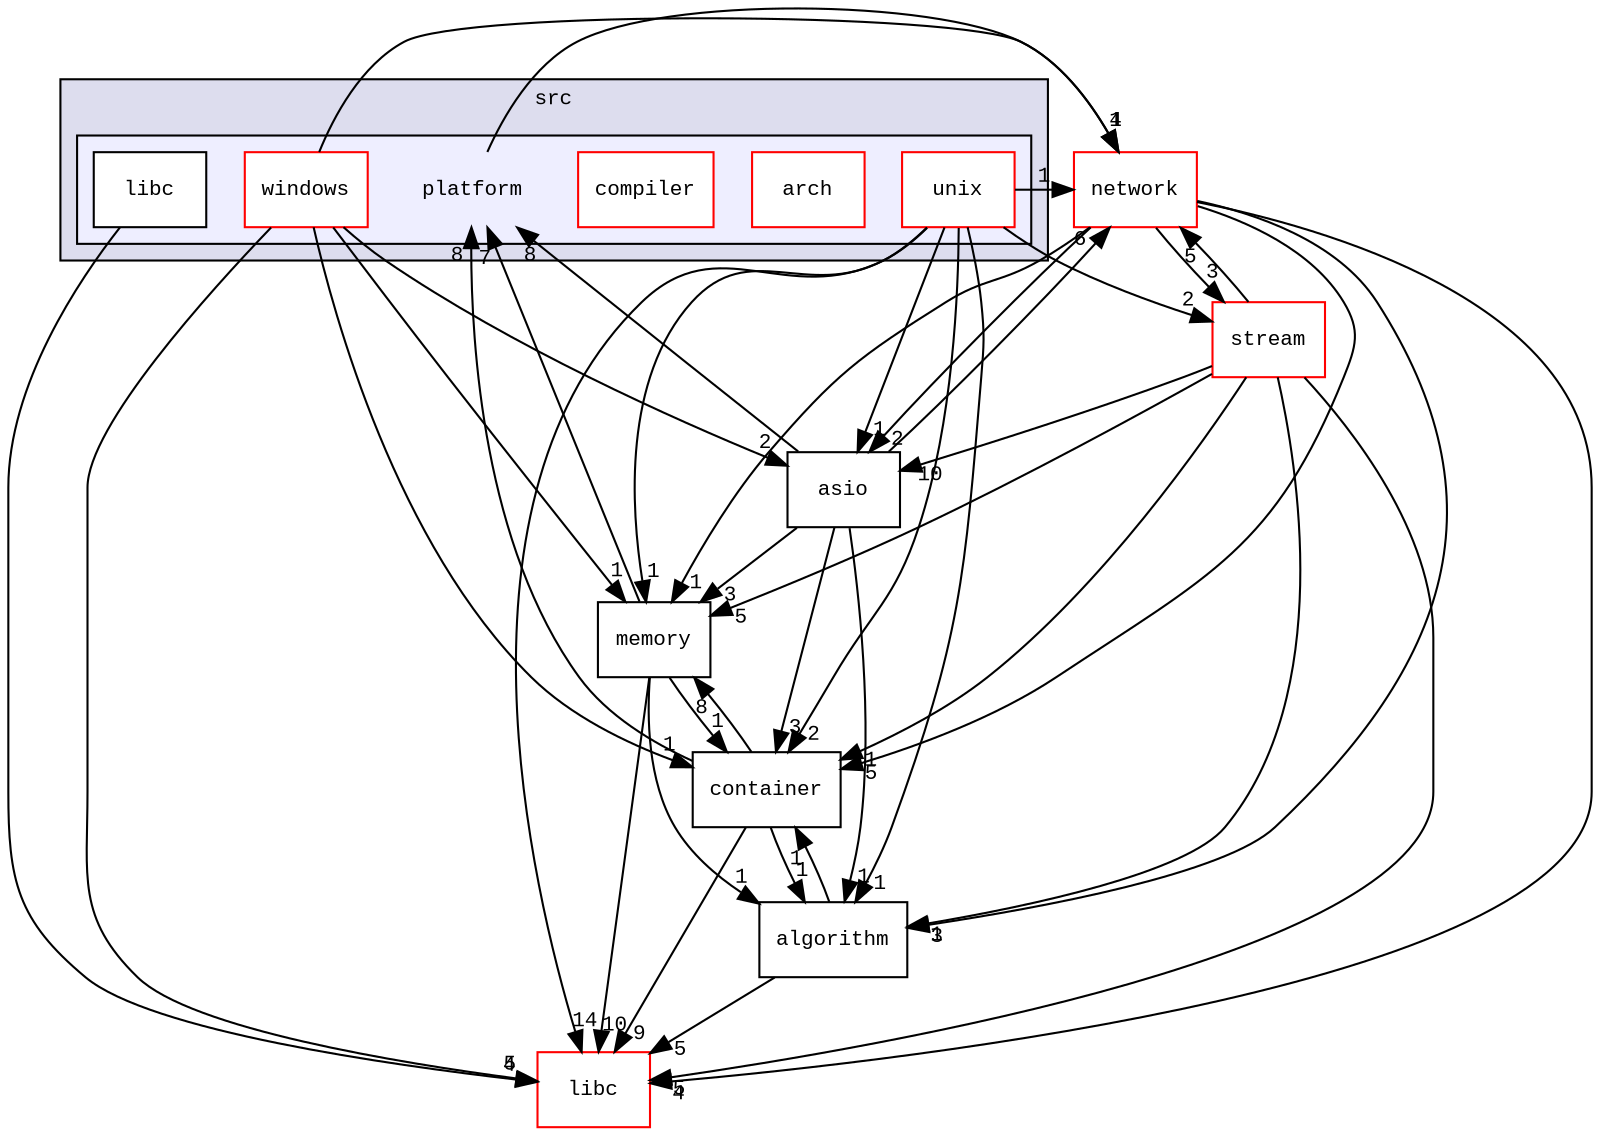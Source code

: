digraph "src/platform" {
  compound=true
  node [ fontsize="10", fontname="CourierNew"];
  edge [ labelfontsize="10", labelfontname="CourierNew"];
  subgraph clusterdir_68267d1309a1af8e8297ef4c3efbcdba {
    graph [ bgcolor="#ddddee", pencolor="black", label="src" fontname="CourierNew", fontsize="10", URL="dir_68267d1309a1af8e8297ef4c3efbcdba.html"]
  subgraph clusterdir_4b68c2fef3e151b6b93d5e93b14f1857 {
    graph [ bgcolor="#eeeeff", pencolor="black", label="" URL="dir_4b68c2fef3e151b6b93d5e93b14f1857.html"];
    dir_4b68c2fef3e151b6b93d5e93b14f1857 [shape=plaintext label="platform"];
    dir_8bf659eacecafac0fa90b122c51e0b69 [shape=box label="arch" color="red" fillcolor="white" style="filled" URL="dir_8bf659eacecafac0fa90b122c51e0b69.html"];
    dir_31674bb9086b2649402b7d214024e1a6 [shape=box label="compiler" color="red" fillcolor="white" style="filled" URL="dir_31674bb9086b2649402b7d214024e1a6.html"];
    dir_27c3bd702c40a55e7d9bfd68fe1fc83e [shape=box label="libc" color="black" fillcolor="white" style="filled" URL="dir_27c3bd702c40a55e7d9bfd68fe1fc83e.html"];
    dir_83e2b64a10515ed18dc4eda71a3d7e37 [shape=box label="unix" color="red" fillcolor="white" style="filled" URL="dir_83e2b64a10515ed18dc4eda71a3d7e37.html"];
    dir_972f138192ae14f23850fe4a6433774e [shape=box label="windows" color="red" fillcolor="white" style="filled" URL="dir_972f138192ae14f23850fe4a6433774e.html"];
  }
  }
  dir_090521d29e73b40f7fc0a63254d8965e [shape=box label="stream" fillcolor="white" style="filled" color="red" URL="dir_090521d29e73b40f7fc0a63254d8965e.html"];
  dir_94d7edf6f8f3d9af5fd63c44172da41c [shape=box label="memory" URL="dir_94d7edf6f8f3d9af5fd63c44172da41c.html"];
  dir_1b313d86a3cedf427c8a82c0995b1bb6 [shape=box label="container" URL="dir_1b313d86a3cedf427c8a82c0995b1bb6.html"];
  dir_16a916fe4812f76ff8ca083dfa2c5cc7 [shape=box label="asio" URL="dir_16a916fe4812f76ff8ca083dfa2c5cc7.html"];
  dir_ee3448fa1dc3d93b4fb7d6fba5be0d5c [shape=box label="libc" fillcolor="white" style="filled" color="red" URL="dir_ee3448fa1dc3d93b4fb7d6fba5be0d5c.html"];
  dir_fc4c7f03e1a69a98c370fae55a743828 [shape=box label="network" fillcolor="white" style="filled" color="red" URL="dir_fc4c7f03e1a69a98c370fae55a743828.html"];
  dir_fbc178c12bd249518b3c0868875b8083 [shape=box label="algorithm" URL="dir_fbc178c12bd249518b3c0868875b8083.html"];
  dir_27c3bd702c40a55e7d9bfd68fe1fc83e->dir_ee3448fa1dc3d93b4fb7d6fba5be0d5c [headlabel="4", labeldistance=1.5 headhref="dir_000033_000006.html"];
  dir_94d7edf6f8f3d9af5fd63c44172da41c->dir_1b313d86a3cedf427c8a82c0995b1bb6 [headlabel="1", labeldistance=1.5 headhref="dir_000019_000004.html"];
  dir_94d7edf6f8f3d9af5fd63c44172da41c->dir_ee3448fa1dc3d93b4fb7d6fba5be0d5c [headlabel="10", labeldistance=1.5 headhref="dir_000019_000006.html"];
  dir_94d7edf6f8f3d9af5fd63c44172da41c->dir_4b68c2fef3e151b6b93d5e93b14f1857 [headlabel="7", labeldistance=1.5 headhref="dir_000019_000026.html"];
  dir_94d7edf6f8f3d9af5fd63c44172da41c->dir_fbc178c12bd249518b3c0868875b8083 [headlabel="1", labeldistance=1.5 headhref="dir_000019_000001.html"];
  dir_090521d29e73b40f7fc0a63254d8965e->dir_94d7edf6f8f3d9af5fd63c44172da41c [headlabel="5", labeldistance=1.5 headhref="dir_000043_000019.html"];
  dir_090521d29e73b40f7fc0a63254d8965e->dir_1b313d86a3cedf427c8a82c0995b1bb6 [headlabel="1", labeldistance=1.5 headhref="dir_000043_000004.html"];
  dir_090521d29e73b40f7fc0a63254d8965e->dir_16a916fe4812f76ff8ca083dfa2c5cc7 [headlabel="10", labeldistance=1.5 headhref="dir_000043_000002.html"];
  dir_090521d29e73b40f7fc0a63254d8965e->dir_ee3448fa1dc3d93b4fb7d6fba5be0d5c [headlabel="5", labeldistance=1.5 headhref="dir_000043_000006.html"];
  dir_090521d29e73b40f7fc0a63254d8965e->dir_fc4c7f03e1a69a98c370fae55a743828 [headlabel="5", labeldistance=1.5 headhref="dir_000043_000020.html"];
  dir_090521d29e73b40f7fc0a63254d8965e->dir_fbc178c12bd249518b3c0868875b8083 [headlabel="1", labeldistance=1.5 headhref="dir_000043_000001.html"];
  dir_972f138192ae14f23850fe4a6433774e->dir_94d7edf6f8f3d9af5fd63c44172da41c [headlabel="1", labeldistance=1.5 headhref="dir_000038_000019.html"];
  dir_972f138192ae14f23850fe4a6433774e->dir_1b313d86a3cedf427c8a82c0995b1bb6 [headlabel="1", labeldistance=1.5 headhref="dir_000038_000004.html"];
  dir_972f138192ae14f23850fe4a6433774e->dir_16a916fe4812f76ff8ca083dfa2c5cc7 [headlabel="2", labeldistance=1.5 headhref="dir_000038_000002.html"];
  dir_972f138192ae14f23850fe4a6433774e->dir_ee3448fa1dc3d93b4fb7d6fba5be0d5c [headlabel="5", labeldistance=1.5 headhref="dir_000038_000006.html"];
  dir_972f138192ae14f23850fe4a6433774e->dir_fc4c7f03e1a69a98c370fae55a743828 [headlabel="1", labeldistance=1.5 headhref="dir_000038_000020.html"];
  dir_1b313d86a3cedf427c8a82c0995b1bb6->dir_94d7edf6f8f3d9af5fd63c44172da41c [headlabel="8", labeldistance=1.5 headhref="dir_000004_000019.html"];
  dir_1b313d86a3cedf427c8a82c0995b1bb6->dir_ee3448fa1dc3d93b4fb7d6fba5be0d5c [headlabel="9", labeldistance=1.5 headhref="dir_000004_000006.html"];
  dir_1b313d86a3cedf427c8a82c0995b1bb6->dir_4b68c2fef3e151b6b93d5e93b14f1857 [headlabel="8", labeldistance=1.5 headhref="dir_000004_000026.html"];
  dir_1b313d86a3cedf427c8a82c0995b1bb6->dir_fbc178c12bd249518b3c0868875b8083 [headlabel="1", labeldistance=1.5 headhref="dir_000004_000001.html"];
  dir_83e2b64a10515ed18dc4eda71a3d7e37->dir_090521d29e73b40f7fc0a63254d8965e [headlabel="2", labeldistance=1.5 headhref="dir_000034_000043.html"];
  dir_83e2b64a10515ed18dc4eda71a3d7e37->dir_94d7edf6f8f3d9af5fd63c44172da41c [headlabel="1", labeldistance=1.5 headhref="dir_000034_000019.html"];
  dir_83e2b64a10515ed18dc4eda71a3d7e37->dir_1b313d86a3cedf427c8a82c0995b1bb6 [headlabel="2", labeldistance=1.5 headhref="dir_000034_000004.html"];
  dir_83e2b64a10515ed18dc4eda71a3d7e37->dir_16a916fe4812f76ff8ca083dfa2c5cc7 [headlabel="1", labeldistance=1.5 headhref="dir_000034_000002.html"];
  dir_83e2b64a10515ed18dc4eda71a3d7e37->dir_ee3448fa1dc3d93b4fb7d6fba5be0d5c [headlabel="14", labeldistance=1.5 headhref="dir_000034_000006.html"];
  dir_83e2b64a10515ed18dc4eda71a3d7e37->dir_fc4c7f03e1a69a98c370fae55a743828 [headlabel="1", labeldistance=1.5 headhref="dir_000034_000020.html"];
  dir_83e2b64a10515ed18dc4eda71a3d7e37->dir_fbc178c12bd249518b3c0868875b8083 [headlabel="1", labeldistance=1.5 headhref="dir_000034_000001.html"];
  dir_16a916fe4812f76ff8ca083dfa2c5cc7->dir_94d7edf6f8f3d9af5fd63c44172da41c [headlabel="3", labeldistance=1.5 headhref="dir_000002_000019.html"];
  dir_16a916fe4812f76ff8ca083dfa2c5cc7->dir_1b313d86a3cedf427c8a82c0995b1bb6 [headlabel="3", labeldistance=1.5 headhref="dir_000002_000004.html"];
  dir_16a916fe4812f76ff8ca083dfa2c5cc7->dir_4b68c2fef3e151b6b93d5e93b14f1857 [headlabel="8", labeldistance=1.5 headhref="dir_000002_000026.html"];
  dir_16a916fe4812f76ff8ca083dfa2c5cc7->dir_fc4c7f03e1a69a98c370fae55a743828 [headlabel="6", labeldistance=1.5 headhref="dir_000002_000020.html"];
  dir_16a916fe4812f76ff8ca083dfa2c5cc7->dir_fbc178c12bd249518b3c0868875b8083 [headlabel="1", labeldistance=1.5 headhref="dir_000002_000001.html"];
  dir_4b68c2fef3e151b6b93d5e93b14f1857->dir_fc4c7f03e1a69a98c370fae55a743828 [headlabel="4", labeldistance=1.5 headhref="dir_000026_000020.html"];
  dir_fc4c7f03e1a69a98c370fae55a743828->dir_090521d29e73b40f7fc0a63254d8965e [headlabel="3", labeldistance=1.5 headhref="dir_000020_000043.html"];
  dir_fc4c7f03e1a69a98c370fae55a743828->dir_94d7edf6f8f3d9af5fd63c44172da41c [headlabel="1", labeldistance=1.5 headhref="dir_000020_000019.html"];
  dir_fc4c7f03e1a69a98c370fae55a743828->dir_1b313d86a3cedf427c8a82c0995b1bb6 [headlabel="5", labeldistance=1.5 headhref="dir_000020_000004.html"];
  dir_fc4c7f03e1a69a98c370fae55a743828->dir_16a916fe4812f76ff8ca083dfa2c5cc7 [headlabel="2", labeldistance=1.5 headhref="dir_000020_000002.html"];
  dir_fc4c7f03e1a69a98c370fae55a743828->dir_ee3448fa1dc3d93b4fb7d6fba5be0d5c [headlabel="4", labeldistance=1.5 headhref="dir_000020_000006.html"];
  dir_fc4c7f03e1a69a98c370fae55a743828->dir_fbc178c12bd249518b3c0868875b8083 [headlabel="3", labeldistance=1.5 headhref="dir_000020_000001.html"];
  dir_fbc178c12bd249518b3c0868875b8083->dir_1b313d86a3cedf427c8a82c0995b1bb6 [headlabel="1", labeldistance=1.5 headhref="dir_000001_000004.html"];
  dir_fbc178c12bd249518b3c0868875b8083->dir_ee3448fa1dc3d93b4fb7d6fba5be0d5c [headlabel="5", labeldistance=1.5 headhref="dir_000001_000006.html"];
}
